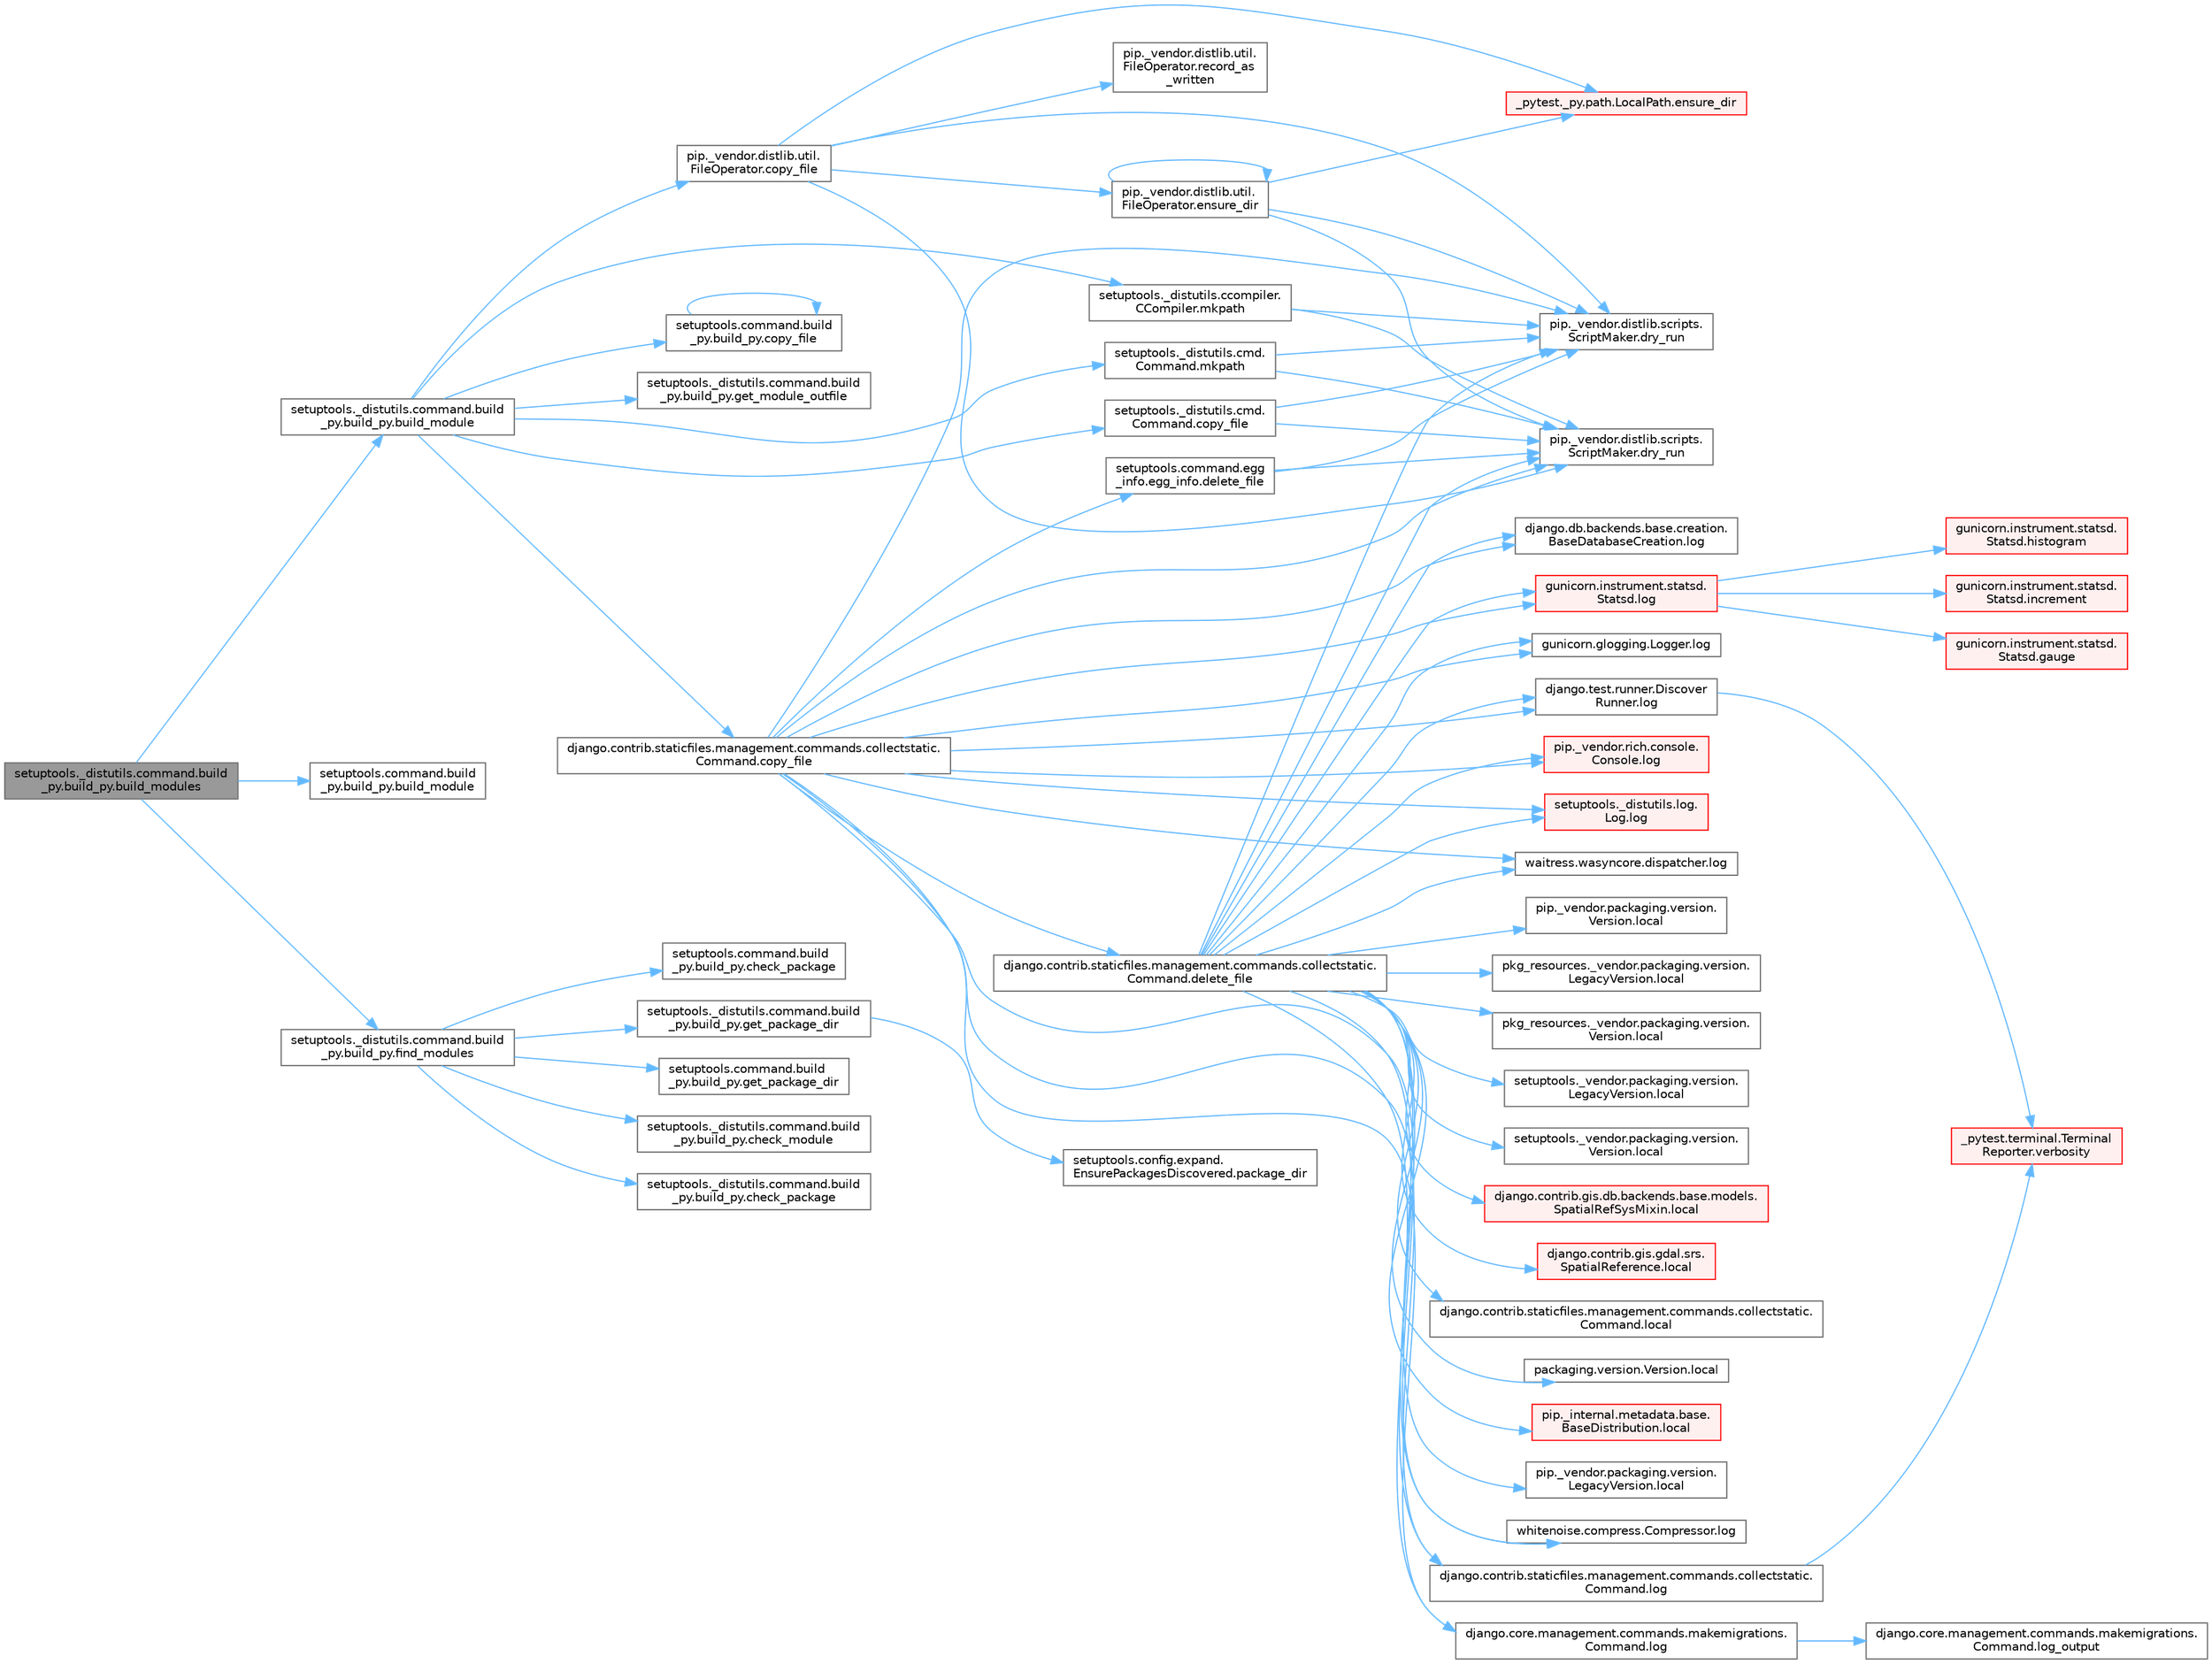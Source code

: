 digraph "setuptools._distutils.command.build_py.build_py.build_modules"
{
 // LATEX_PDF_SIZE
  bgcolor="transparent";
  edge [fontname=Helvetica,fontsize=10,labelfontname=Helvetica,labelfontsize=10];
  node [fontname=Helvetica,fontsize=10,shape=box,height=0.2,width=0.4];
  rankdir="LR";
  Node1 [id="Node000001",label="setuptools._distutils.command.build\l_py.build_py.build_modules",height=0.2,width=0.4,color="gray40", fillcolor="grey60", style="filled", fontcolor="black",tooltip=" "];
  Node1 -> Node2 [id="edge1_Node000001_Node000002",color="steelblue1",style="solid",tooltip=" "];
  Node2 [id="Node000002",label="setuptools._distutils.command.build\l_py.build_py.build_module",height=0.2,width=0.4,color="grey40", fillcolor="white", style="filled",URL="$classsetuptools_1_1__distutils_1_1command_1_1build__py_1_1build__py.html#acb8f390850ee0e3a88be85de0b4b67cd",tooltip=" "];
  Node2 -> Node3 [id="edge2_Node000002_Node000003",color="steelblue1",style="solid",tooltip=" "];
  Node3 [id="Node000003",label="django.contrib.staticfiles.management.commands.collectstatic.\lCommand.copy_file",height=0.2,width=0.4,color="grey40", fillcolor="white", style="filled",URL="$classdjango_1_1contrib_1_1staticfiles_1_1management_1_1commands_1_1collectstatic_1_1_command.html#aa1d53e284649215d968d4bb505fb4d4b",tooltip=" "];
  Node3 -> Node4 [id="edge3_Node000003_Node000004",color="steelblue1",style="solid",tooltip=" "];
  Node4 [id="Node000004",label="django.contrib.staticfiles.management.commands.collectstatic.\lCommand.delete_file",height=0.2,width=0.4,color="grey40", fillcolor="white", style="filled",URL="$classdjango_1_1contrib_1_1staticfiles_1_1management_1_1commands_1_1collectstatic_1_1_command.html#a54d45dfce4bec3a86e7cd24afd6ade21",tooltip=" "];
  Node4 -> Node5 [id="edge4_Node000004_Node000005",color="steelblue1",style="solid",tooltip=" "];
  Node5 [id="Node000005",label="pip._vendor.distlib.scripts.\lScriptMaker.dry_run",height=0.2,width=0.4,color="grey40", fillcolor="white", style="filled",URL="$classpip_1_1__vendor_1_1distlib_1_1scripts_1_1_script_maker.html#acd0b75b087e518fe8bca3b64ea083c92",tooltip=" "];
  Node4 -> Node6 [id="edge5_Node000004_Node000006",color="steelblue1",style="solid",tooltip=" "];
  Node6 [id="Node000006",label="pip._vendor.distlib.scripts.\lScriptMaker.dry_run",height=0.2,width=0.4,color="grey40", fillcolor="white", style="filled",URL="$classpip_1_1__vendor_1_1distlib_1_1scripts_1_1_script_maker.html#aa6b275f3771cc190673279c4bf52d220",tooltip=" "];
  Node4 -> Node7 [id="edge6_Node000004_Node000007",color="steelblue1",style="solid",tooltip=" "];
  Node7 [id="Node000007",label="django.contrib.gis.db.backends.base.models.\lSpatialRefSysMixin.local",height=0.2,width=0.4,color="red", fillcolor="#FFF0F0", style="filled",URL="$classdjango_1_1contrib_1_1gis_1_1db_1_1backends_1_1base_1_1models_1_1_spatial_ref_sys_mixin.html#aa2b279a4742998c755a4b609dae36ec2",tooltip=" "];
  Node4 -> Node48 [id="edge7_Node000004_Node000048",color="steelblue1",style="solid",tooltip=" "];
  Node48 [id="Node000048",label="django.contrib.gis.gdal.srs.\lSpatialReference.local",height=0.2,width=0.4,color="red", fillcolor="#FFF0F0", style="filled",URL="$classdjango_1_1contrib_1_1gis_1_1gdal_1_1srs_1_1_spatial_reference.html#a0abebf4dd11a11920a1e2e54f39f50fd",tooltip=" "];
  Node4 -> Node49 [id="edge8_Node000004_Node000049",color="steelblue1",style="solid",tooltip=" "];
  Node49 [id="Node000049",label="django.contrib.staticfiles.management.commands.collectstatic.\lCommand.local",height=0.2,width=0.4,color="grey40", fillcolor="white", style="filled",URL="$classdjango_1_1contrib_1_1staticfiles_1_1management_1_1commands_1_1collectstatic_1_1_command.html#a03cada9a3401fcf3fac9c92aed7e2002",tooltip=" "];
  Node4 -> Node50 [id="edge9_Node000004_Node000050",color="steelblue1",style="solid",tooltip=" "];
  Node50 [id="Node000050",label="packaging.version.Version.local",height=0.2,width=0.4,color="grey40", fillcolor="white", style="filled",URL="$classpackaging_1_1version_1_1_version.html#a45188d22991efcdbe0a8356784fc00a0",tooltip=" "];
  Node4 -> Node51 [id="edge10_Node000004_Node000051",color="steelblue1",style="solid",tooltip=" "];
  Node51 [id="Node000051",label="pip._internal.metadata.base.\lBaseDistribution.local",height=0.2,width=0.4,color="red", fillcolor="#FFF0F0", style="filled",URL="$classpip_1_1__internal_1_1metadata_1_1base_1_1_base_distribution.html#a68a7931aa7d592ec9a6bcf1aaa845223",tooltip=" "];
  Node4 -> Node4542 [id="edge11_Node000004_Node004542",color="steelblue1",style="solid",tooltip=" "];
  Node4542 [id="Node004542",label="pip._vendor.packaging.version.\lLegacyVersion.local",height=0.2,width=0.4,color="grey40", fillcolor="white", style="filled",URL="$classpip_1_1__vendor_1_1packaging_1_1version_1_1_legacy_version.html#a60a59860ee423006f3885a51e699cbc0",tooltip=" "];
  Node4 -> Node4543 [id="edge12_Node000004_Node004543",color="steelblue1",style="solid",tooltip=" "];
  Node4543 [id="Node004543",label="pip._vendor.packaging.version.\lVersion.local",height=0.2,width=0.4,color="grey40", fillcolor="white", style="filled",URL="$classpip_1_1__vendor_1_1packaging_1_1version_1_1_version.html#ad1320245d9af9451510a2af96fa9e270",tooltip=" "];
  Node4 -> Node4544 [id="edge13_Node000004_Node004544",color="steelblue1",style="solid",tooltip=" "];
  Node4544 [id="Node004544",label="pkg_resources._vendor.packaging.version.\lLegacyVersion.local",height=0.2,width=0.4,color="grey40", fillcolor="white", style="filled",URL="$classpkg__resources_1_1__vendor_1_1packaging_1_1version_1_1_legacy_version.html#ab5202e3adbabf73ac459d78afdc0cfc5",tooltip=" "];
  Node4 -> Node4545 [id="edge14_Node000004_Node004545",color="steelblue1",style="solid",tooltip=" "];
  Node4545 [id="Node004545",label="pkg_resources._vendor.packaging.version.\lVersion.local",height=0.2,width=0.4,color="grey40", fillcolor="white", style="filled",URL="$classpkg__resources_1_1__vendor_1_1packaging_1_1version_1_1_version.html#a36e576909ed04da5b9a9d7b1443ee961",tooltip=" "];
  Node4 -> Node4546 [id="edge15_Node000004_Node004546",color="steelblue1",style="solid",tooltip=" "];
  Node4546 [id="Node004546",label="setuptools._vendor.packaging.version.\lLegacyVersion.local",height=0.2,width=0.4,color="grey40", fillcolor="white", style="filled",URL="$classsetuptools_1_1__vendor_1_1packaging_1_1version_1_1_legacy_version.html#a1c8af3f6b4898755c2d392b114d12e77",tooltip=" "];
  Node4 -> Node4547 [id="edge16_Node000004_Node004547",color="steelblue1",style="solid",tooltip=" "];
  Node4547 [id="Node004547",label="setuptools._vendor.packaging.version.\lVersion.local",height=0.2,width=0.4,color="grey40", fillcolor="white", style="filled",URL="$classsetuptools_1_1__vendor_1_1packaging_1_1version_1_1_version.html#a7d77314dddde68f3148b8c1efb5b8057",tooltip=" "];
  Node4 -> Node989 [id="edge17_Node000004_Node000989",color="steelblue1",style="solid",tooltip=" "];
  Node989 [id="Node000989",label="django.contrib.staticfiles.management.commands.collectstatic.\lCommand.log",height=0.2,width=0.4,color="grey40", fillcolor="white", style="filled",URL="$classdjango_1_1contrib_1_1staticfiles_1_1management_1_1commands_1_1collectstatic_1_1_command.html#a0e93191b90ee0993e3286343d0b2de0e",tooltip=" "];
  Node989 -> Node990 [id="edge18_Node000989_Node000990",color="steelblue1",style="solid",tooltip=" "];
  Node990 [id="Node000990",label="_pytest.terminal.Terminal\lReporter.verbosity",height=0.2,width=0.4,color="red", fillcolor="#FFF0F0", style="filled",URL="$class__pytest_1_1terminal_1_1_terminal_reporter.html#a620047ffec9ba4f5cca84af25b3adbcf",tooltip=" "];
  Node4 -> Node991 [id="edge19_Node000004_Node000991",color="steelblue1",style="solid",tooltip=" "];
  Node991 [id="Node000991",label="django.core.management.commands.makemigrations.\lCommand.log",height=0.2,width=0.4,color="grey40", fillcolor="white", style="filled",URL="$classdjango_1_1core_1_1management_1_1commands_1_1makemigrations_1_1_command.html#a0409d121552878a7416460dba8274880",tooltip=" "];
  Node991 -> Node992 [id="edge20_Node000991_Node000992",color="steelblue1",style="solid",tooltip=" "];
  Node992 [id="Node000992",label="django.core.management.commands.makemigrations.\lCommand.log_output",height=0.2,width=0.4,color="grey40", fillcolor="white", style="filled",URL="$classdjango_1_1core_1_1management_1_1commands_1_1makemigrations_1_1_command.html#ad6cb5d402888250fc170034fdee93f6d",tooltip=" "];
  Node4 -> Node993 [id="edge21_Node000004_Node000993",color="steelblue1",style="solid",tooltip=" "];
  Node993 [id="Node000993",label="django.db.backends.base.creation.\lBaseDatabaseCreation.log",height=0.2,width=0.4,color="grey40", fillcolor="white", style="filled",URL="$classdjango_1_1db_1_1backends_1_1base_1_1creation_1_1_base_database_creation.html#ac297ec931db5ec68c271ec0d91be7183",tooltip=" "];
  Node4 -> Node994 [id="edge22_Node000004_Node000994",color="steelblue1",style="solid",tooltip=" "];
  Node994 [id="Node000994",label="django.test.runner.Discover\lRunner.log",height=0.2,width=0.4,color="grey40", fillcolor="white", style="filled",URL="$classdjango_1_1test_1_1runner_1_1_discover_runner.html#af5ad8e2895b3f0c5e0a6d7113199d641",tooltip=" "];
  Node994 -> Node990 [id="edge23_Node000994_Node000990",color="steelblue1",style="solid",tooltip=" "];
  Node4 -> Node995 [id="edge24_Node000004_Node000995",color="steelblue1",style="solid",tooltip=" "];
  Node995 [id="Node000995",label="gunicorn.glogging.Logger.log",height=0.2,width=0.4,color="grey40", fillcolor="white", style="filled",URL="$classgunicorn_1_1glogging_1_1_logger.html#ad6941dede526094643dd02c53c3449b0",tooltip=" "];
  Node4 -> Node996 [id="edge25_Node000004_Node000996",color="steelblue1",style="solid",tooltip=" "];
  Node996 [id="Node000996",label="gunicorn.instrument.statsd.\lStatsd.log",height=0.2,width=0.4,color="red", fillcolor="#FFF0F0", style="filled",URL="$classgunicorn_1_1instrument_1_1statsd_1_1_statsd.html#ab99145cf0b7c66dbcebcbdcbd44b4953",tooltip=" "];
  Node996 -> Node997 [id="edge26_Node000996_Node000997",color="steelblue1",style="solid",tooltip=" "];
  Node997 [id="Node000997",label="gunicorn.instrument.statsd.\lStatsd.gauge",height=0.2,width=0.4,color="red", fillcolor="#FFF0F0", style="filled",URL="$classgunicorn_1_1instrument_1_1statsd_1_1_statsd.html#a6cebc76ae769412dfb0f0a3ec727c50d",tooltip=" "];
  Node996 -> Node999 [id="edge27_Node000996_Node000999",color="steelblue1",style="solid",tooltip=" "];
  Node999 [id="Node000999",label="gunicorn.instrument.statsd.\lStatsd.histogram",height=0.2,width=0.4,color="red", fillcolor="#FFF0F0", style="filled",URL="$classgunicorn_1_1instrument_1_1statsd_1_1_statsd.html#adee3cb12a43f643cca3c9084d77285b4",tooltip=" "];
  Node996 -> Node1000 [id="edge28_Node000996_Node001000",color="steelblue1",style="solid",tooltip=" "];
  Node1000 [id="Node001000",label="gunicorn.instrument.statsd.\lStatsd.increment",height=0.2,width=0.4,color="red", fillcolor="#FFF0F0", style="filled",URL="$classgunicorn_1_1instrument_1_1statsd_1_1_statsd.html#a5527687726a051a5182ee13a842b08fd",tooltip=" "];
  Node4 -> Node1079 [id="edge29_Node000004_Node001079",color="steelblue1",style="solid",tooltip=" "];
  Node1079 [id="Node001079",label="pip._vendor.rich.console.\lConsole.log",height=0.2,width=0.4,color="red", fillcolor="#FFF0F0", style="filled",URL="$classpip_1_1__vendor_1_1rich_1_1console_1_1_console.html#af9c77e39f9413fc2b134c60cfa23b0f1",tooltip=" "];
  Node4 -> Node2739 [id="edge30_Node000004_Node002739",color="steelblue1",style="solid",tooltip=" "];
  Node2739 [id="Node002739",label="setuptools._distutils.log.\lLog.log",height=0.2,width=0.4,color="red", fillcolor="#FFF0F0", style="filled",URL="$classsetuptools_1_1__distutils_1_1log_1_1_log.html#af651bf90098b3f6c9f3913b91f0eda70",tooltip=" "];
  Node4 -> Node2740 [id="edge31_Node000004_Node002740",color="steelblue1",style="solid",tooltip=" "];
  Node2740 [id="Node002740",label="waitress.wasyncore.dispatcher.log",height=0.2,width=0.4,color="grey40", fillcolor="white", style="filled",URL="$classwaitress_1_1wasyncore_1_1dispatcher.html#ab4786338f40a0cf9e9df45b57d4c0a63",tooltip=" "];
  Node4 -> Node2741 [id="edge32_Node000004_Node002741",color="steelblue1",style="solid",tooltip=" "];
  Node2741 [id="Node002741",label="whitenoise.compress.Compressor.log",height=0.2,width=0.4,color="grey40", fillcolor="white", style="filled",URL="$classwhitenoise_1_1compress_1_1_compressor.html#aa70a9f98a4387e4d394529c17cdbee27",tooltip=" "];
  Node3 -> Node4548 [id="edge33_Node000003_Node004548",color="steelblue1",style="solid",tooltip=" "];
  Node4548 [id="Node004548",label="setuptools.command.egg\l_info.egg_info.delete_file",height=0.2,width=0.4,color="grey40", fillcolor="white", style="filled",URL="$classsetuptools_1_1command_1_1egg__info_1_1egg__info.html#a495e8bc785408d0edb69ac18deb4cffc",tooltip=" "];
  Node4548 -> Node5 [id="edge34_Node004548_Node000005",color="steelblue1",style="solid",tooltip=" "];
  Node4548 -> Node6 [id="edge35_Node004548_Node000006",color="steelblue1",style="solid",tooltip=" "];
  Node3 -> Node5 [id="edge36_Node000003_Node000005",color="steelblue1",style="solid",tooltip=" "];
  Node3 -> Node6 [id="edge37_Node000003_Node000006",color="steelblue1",style="solid",tooltip=" "];
  Node3 -> Node989 [id="edge38_Node000003_Node000989",color="steelblue1",style="solid",tooltip=" "];
  Node3 -> Node991 [id="edge39_Node000003_Node000991",color="steelblue1",style="solid",tooltip=" "];
  Node3 -> Node993 [id="edge40_Node000003_Node000993",color="steelblue1",style="solid",tooltip=" "];
  Node3 -> Node994 [id="edge41_Node000003_Node000994",color="steelblue1",style="solid",tooltip=" "];
  Node3 -> Node995 [id="edge42_Node000003_Node000995",color="steelblue1",style="solid",tooltip=" "];
  Node3 -> Node996 [id="edge43_Node000003_Node000996",color="steelblue1",style="solid",tooltip=" "];
  Node3 -> Node1079 [id="edge44_Node000003_Node001079",color="steelblue1",style="solid",tooltip=" "];
  Node3 -> Node2739 [id="edge45_Node000003_Node002739",color="steelblue1",style="solid",tooltip=" "];
  Node3 -> Node2740 [id="edge46_Node000003_Node002740",color="steelblue1",style="solid",tooltip=" "];
  Node3 -> Node2741 [id="edge47_Node000003_Node002741",color="steelblue1",style="solid",tooltip=" "];
  Node2 -> Node4549 [id="edge48_Node000002_Node004549",color="steelblue1",style="solid",tooltip=" "];
  Node4549 [id="Node004549",label="pip._vendor.distlib.util.\lFileOperator.copy_file",height=0.2,width=0.4,color="grey40", fillcolor="white", style="filled",URL="$classpip_1_1__vendor_1_1distlib_1_1util_1_1_file_operator.html#abc23840c62c167d79ecacec778850261",tooltip=" "];
  Node4549 -> Node5 [id="edge49_Node004549_Node000005",color="steelblue1",style="solid",tooltip=" "];
  Node4549 -> Node6 [id="edge50_Node004549_Node000006",color="steelblue1",style="solid",tooltip=" "];
  Node4549 -> Node4550 [id="edge51_Node004549_Node004550",color="steelblue1",style="solid",tooltip=" "];
  Node4550 [id="Node004550",label="_pytest._py.path.LocalPath.ensure_dir",height=0.2,width=0.4,color="red", fillcolor="#FFF0F0", style="filled",URL="$class__pytest_1_1__py_1_1path_1_1_local_path.html#a46346ae9e4a2afb342367c4071edfb97",tooltip=" "];
  Node4549 -> Node4551 [id="edge52_Node004549_Node004551",color="steelblue1",style="solid",tooltip=" "];
  Node4551 [id="Node004551",label="pip._vendor.distlib.util.\lFileOperator.ensure_dir",height=0.2,width=0.4,color="grey40", fillcolor="white", style="filled",URL="$classpip_1_1__vendor_1_1distlib_1_1util_1_1_file_operator.html#ac26f6e6c72ddce16fab2f5b283728e7b",tooltip=" "];
  Node4551 -> Node5 [id="edge53_Node004551_Node000005",color="steelblue1",style="solid",tooltip=" "];
  Node4551 -> Node6 [id="edge54_Node004551_Node000006",color="steelblue1",style="solid",tooltip=" "];
  Node4551 -> Node4550 [id="edge55_Node004551_Node004550",color="steelblue1",style="solid",tooltip=" "];
  Node4551 -> Node4551 [id="edge56_Node004551_Node004551",color="steelblue1",style="solid",tooltip=" "];
  Node4549 -> Node4552 [id="edge57_Node004549_Node004552",color="steelblue1",style="solid",tooltip=" "];
  Node4552 [id="Node004552",label="pip._vendor.distlib.util.\lFileOperator.record_as\l_written",height=0.2,width=0.4,color="grey40", fillcolor="white", style="filled",URL="$classpip_1_1__vendor_1_1distlib_1_1util_1_1_file_operator.html#a3b258e4866635420f8e78204fe67443d",tooltip=" "];
  Node2 -> Node4553 [id="edge58_Node000002_Node004553",color="steelblue1",style="solid",tooltip=" "];
  Node4553 [id="Node004553",label="setuptools._distutils.cmd.\lCommand.copy_file",height=0.2,width=0.4,color="grey40", fillcolor="white", style="filled",URL="$classsetuptools_1_1__distutils_1_1cmd_1_1_command.html#a88780b42f9f312f6a8a44617c5e28b25",tooltip=" "];
  Node4553 -> Node5 [id="edge59_Node004553_Node000005",color="steelblue1",style="solid",tooltip=" "];
  Node4553 -> Node6 [id="edge60_Node004553_Node000006",color="steelblue1",style="solid",tooltip=" "];
  Node2 -> Node4554 [id="edge61_Node000002_Node004554",color="steelblue1",style="solid",tooltip=" "];
  Node4554 [id="Node004554",label="setuptools.command.build\l_py.build_py.copy_file",height=0.2,width=0.4,color="grey40", fillcolor="white", style="filled",URL="$classsetuptools_1_1command_1_1build__py_1_1build__py.html#ae5ead84f54c07f50b639494c9f9989fa",tooltip=" "];
  Node4554 -> Node4554 [id="edge62_Node004554_Node004554",color="steelblue1",style="solid",tooltip=" "];
  Node2 -> Node4555 [id="edge63_Node000002_Node004555",color="steelblue1",style="solid",tooltip=" "];
  Node4555 [id="Node004555",label="setuptools._distutils.command.build\l_py.build_py.get_module_outfile",height=0.2,width=0.4,color="grey40", fillcolor="white", style="filled",URL="$classsetuptools_1_1__distutils_1_1command_1_1build__py_1_1build__py.html#a7175c6166fb58807a199e5192b73dc01",tooltip=" "];
  Node2 -> Node3598 [id="edge64_Node000002_Node003598",color="steelblue1",style="solid",tooltip=" "];
  Node3598 [id="Node003598",label="setuptools._distutils.ccompiler.\lCCompiler.mkpath",height=0.2,width=0.4,color="grey40", fillcolor="white", style="filled",URL="$classsetuptools_1_1__distutils_1_1ccompiler_1_1_c_compiler.html#a84a377626d580d0a9c7af626de535910",tooltip=" "];
  Node3598 -> Node5 [id="edge65_Node003598_Node000005",color="steelblue1",style="solid",tooltip=" "];
  Node3598 -> Node6 [id="edge66_Node003598_Node000006",color="steelblue1",style="solid",tooltip=" "];
  Node2 -> Node3599 [id="edge67_Node000002_Node003599",color="steelblue1",style="solid",tooltip=" "];
  Node3599 [id="Node003599",label="setuptools._distutils.cmd.\lCommand.mkpath",height=0.2,width=0.4,color="grey40", fillcolor="white", style="filled",URL="$classsetuptools_1_1__distutils_1_1cmd_1_1_command.html#ac5192d4d0c02e64755ea4a522d48c4ab",tooltip=" "];
  Node3599 -> Node5 [id="edge68_Node003599_Node000005",color="steelblue1",style="solid",tooltip=" "];
  Node3599 -> Node6 [id="edge69_Node003599_Node000006",color="steelblue1",style="solid",tooltip=" "];
  Node1 -> Node4556 [id="edge70_Node000001_Node004556",color="steelblue1",style="solid",tooltip=" "];
  Node4556 [id="Node004556",label="setuptools.command.build\l_py.build_py.build_module",height=0.2,width=0.4,color="grey40", fillcolor="white", style="filled",URL="$classsetuptools_1_1command_1_1build__py_1_1build__py.html#a41657829f7e2581c524313cb40bab6c9",tooltip=" "];
  Node1 -> Node4557 [id="edge71_Node000001_Node004557",color="steelblue1",style="solid",tooltip=" "];
  Node4557 [id="Node004557",label="setuptools._distutils.command.build\l_py.build_py.find_modules",height=0.2,width=0.4,color="grey40", fillcolor="white", style="filled",URL="$classsetuptools_1_1__distutils_1_1command_1_1build__py_1_1build__py.html#a724f641a8247f19d38875d6f6efbfaa8",tooltip=" "];
  Node4557 -> Node4558 [id="edge72_Node004557_Node004558",color="steelblue1",style="solid",tooltip=" "];
  Node4558 [id="Node004558",label="setuptools._distutils.command.build\l_py.build_py.check_module",height=0.2,width=0.4,color="grey40", fillcolor="white", style="filled",URL="$classsetuptools_1_1__distutils_1_1command_1_1build__py_1_1build__py.html#a2f4fc9a7999cc4a906fb82c8cfd20dea",tooltip=" "];
  Node4557 -> Node4559 [id="edge73_Node004557_Node004559",color="steelblue1",style="solid",tooltip=" "];
  Node4559 [id="Node004559",label="setuptools._distutils.command.build\l_py.build_py.check_package",height=0.2,width=0.4,color="grey40", fillcolor="white", style="filled",URL="$classsetuptools_1_1__distutils_1_1command_1_1build__py_1_1build__py.html#a5318b8c7ad31981ae90e3d3f62121fcb",tooltip=" "];
  Node4557 -> Node4560 [id="edge74_Node004557_Node004560",color="steelblue1",style="solid",tooltip=" "];
  Node4560 [id="Node004560",label="setuptools.command.build\l_py.build_py.check_package",height=0.2,width=0.4,color="grey40", fillcolor="white", style="filled",URL="$classsetuptools_1_1command_1_1build__py_1_1build__py.html#a41d9abee38a9887d06c1b3f633371ec0",tooltip=" "];
  Node4557 -> Node4561 [id="edge75_Node004557_Node004561",color="steelblue1",style="solid",tooltip=" "];
  Node4561 [id="Node004561",label="setuptools._distutils.command.build\l_py.build_py.get_package_dir",height=0.2,width=0.4,color="grey40", fillcolor="white", style="filled",URL="$classsetuptools_1_1__distutils_1_1command_1_1build__py_1_1build__py.html#a612f7f776a0288e82eb6eb7dc05394fe",tooltip=" "];
  Node4561 -> Node4562 [id="edge76_Node004561_Node004562",color="steelblue1",style="solid",tooltip=" "];
  Node4562 [id="Node004562",label="setuptools.config.expand.\lEnsurePackagesDiscovered.package_dir",height=0.2,width=0.4,color="grey40", fillcolor="white", style="filled",URL="$classsetuptools_1_1config_1_1expand_1_1_ensure_packages_discovered.html#aba4dfa91ab3b12c7bb7bc2b75820c1a0",tooltip=" "];
  Node4557 -> Node4563 [id="edge77_Node004557_Node004563",color="steelblue1",style="solid",tooltip=" "];
  Node4563 [id="Node004563",label="setuptools.command.build\l_py.build_py.get_package_dir",height=0.2,width=0.4,color="grey40", fillcolor="white", style="filled",URL="$classsetuptools_1_1command_1_1build__py_1_1build__py.html#a896b61d238b8805c0069ee6da17861e5",tooltip=" "];
}
